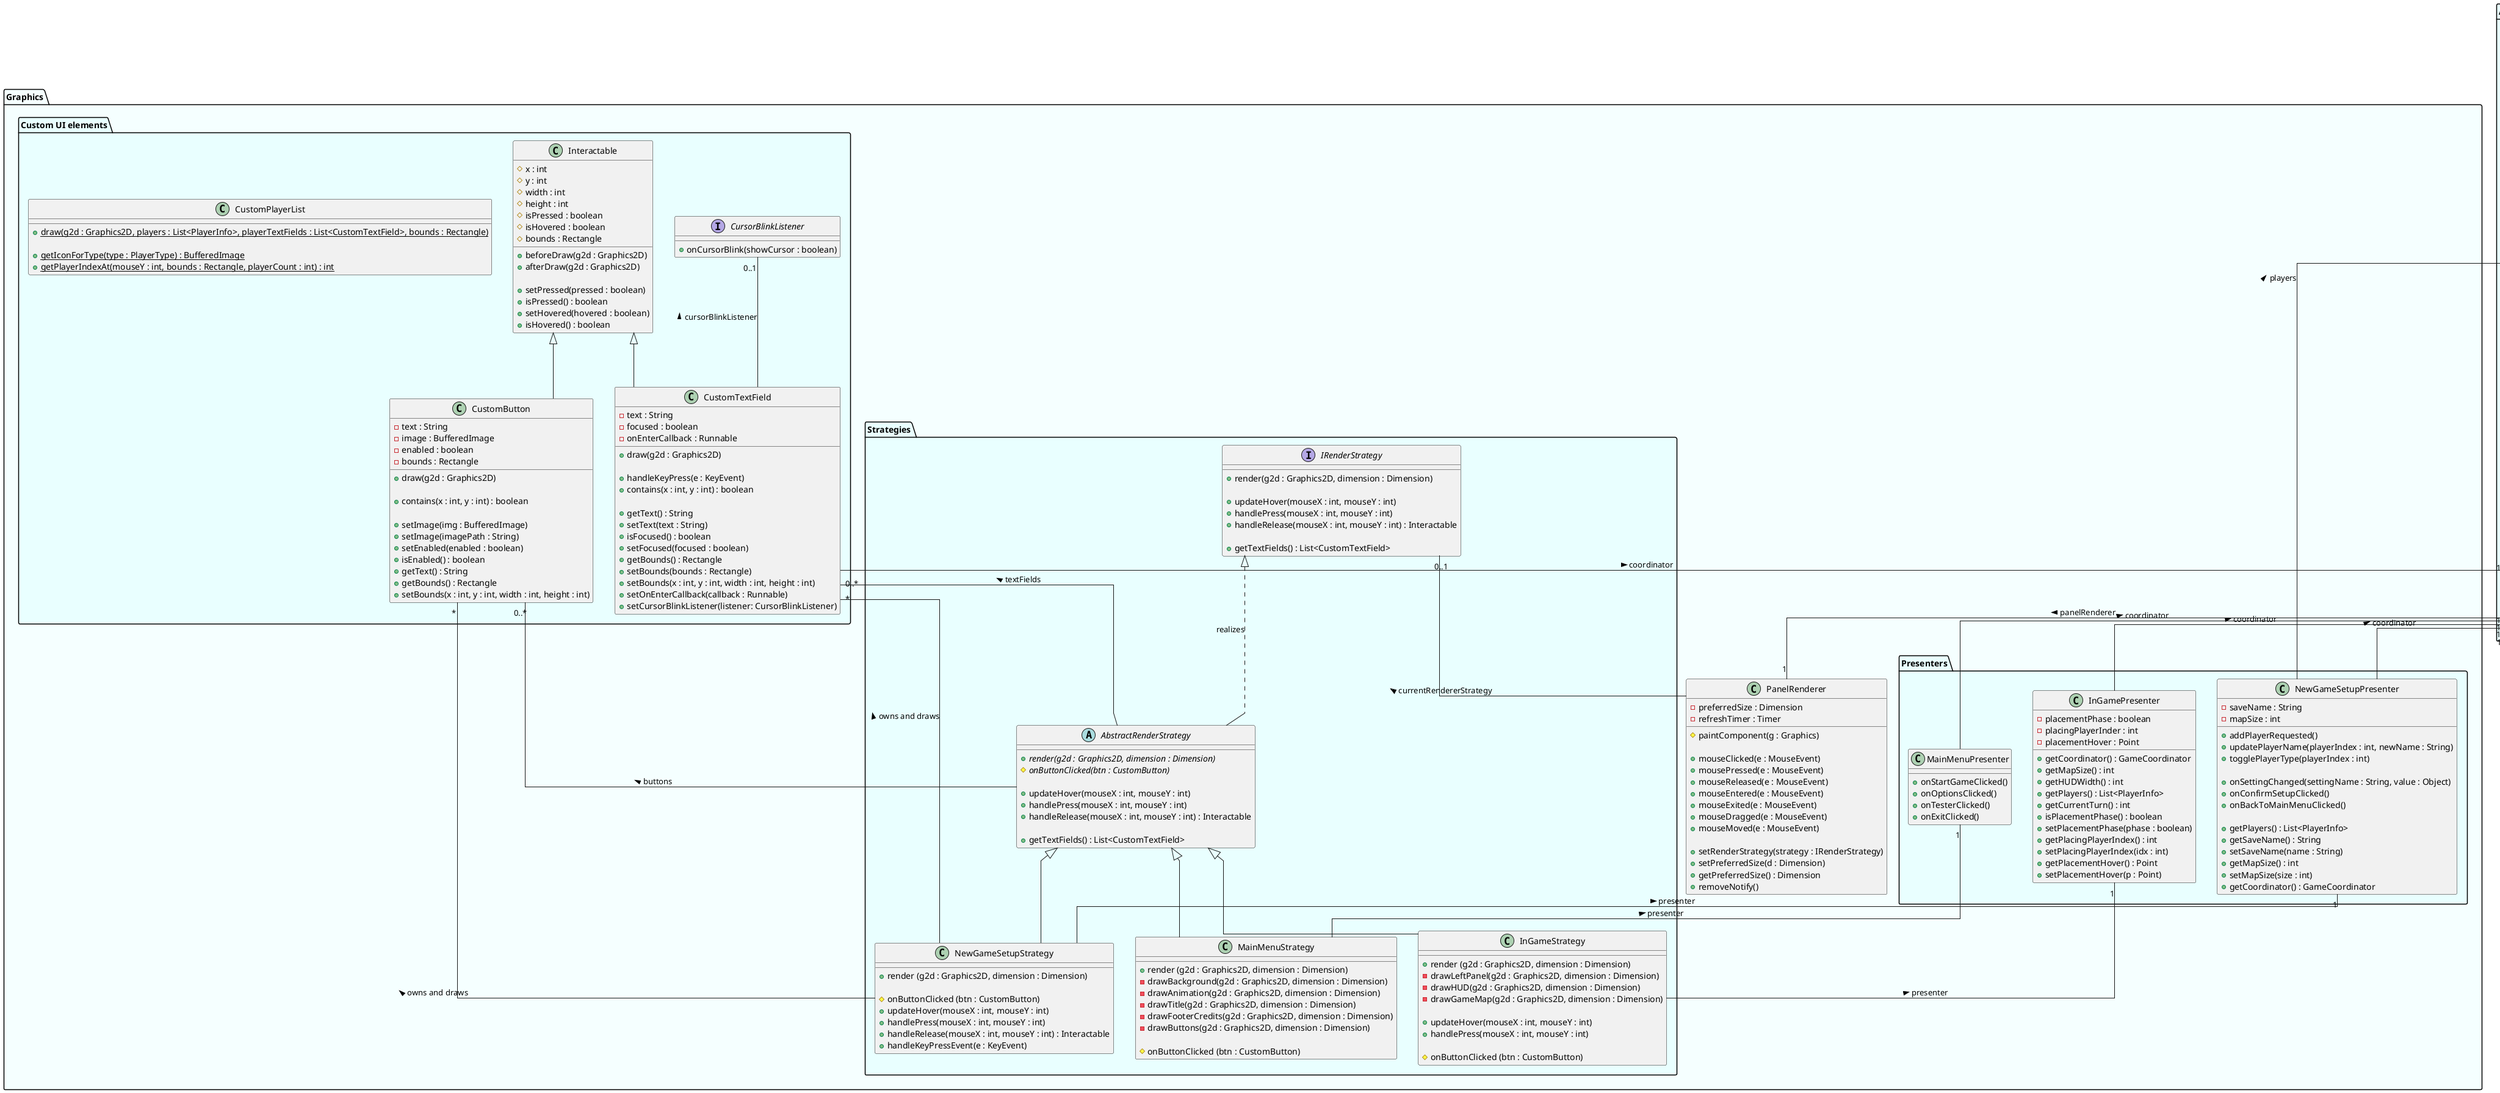 @startuml Main

skinparam groupInheritance 3
skinparam linetype ortho

/'
Bizonyos részleteket mint pl. Interactable-nél az állapotváltozókat kihagytam
mivel az "túlságosan a részletekbe menne", elvesztené a class diagram jellegét,
ami az osztályok közötti viszonyokat mutatja meg, nem igazán azt, hogy mit hogyan
csinál egy adott osztály, mint például az állapot elmentést.
A getter-setter párosokhoz mindig tartozik egy mező vagy asszociáció. Ez azért is 
van, hogy ne is legyen az kérdés, hogy MIÉRT van ott az a getter v. getter-setter 
páros.
Bizonyos mezők mégis megmaradnak, mint x, y az Interactable-nál. Ez azért is van,
mivel segít az Interactable lényegének megértéséhez, ami egy UI widget 
("customUIElements") ősosztálya.

TL;DR hogy mi és mi nem kerül be az művészi kérdés. Igazándiból a fő 
kérdés az, hogy mennyire segít megérteni az osztályt az adott metódus,
mező.
'/
package "App" as app{
    struct PlayerInfo
    class GameCoordinator
}

package "Graphics" as graphics #f5ffff{
    package "Custom UI elements" as customUIElements #e9ffff {
        class Interactable{
            # x : int
            # y : int 
            # width : int
            # height : int 
            # isPressed : boolean
            # isHovered : boolean
            # bounds : Rectangle

            + beforeDraw(g2d : Graphics2D)
            + afterDraw(g2d : Graphics2D)

            + setPressed(pressed : boolean)
            + isPressed() : boolean
            + setHovered(hovered : boolean)
            + isHovered() : boolean
        }
        
        class CustomButton{
            - text : String
            - image : BufferedImage
            - enabled : boolean
            - bounds : Rectangle

            + draw(g2d : Graphics2D)

            + contains(x : int, y : int) : boolean

            + setImage(img : BufferedImage)
            + setImage(imagePath : String)
            + setEnabled(enabled : boolean)
            + isEnabled() : boolean
            + getText() : String
            + getBounds() : Rectangle
            + setBounds(x : int, y : int, width : int, height : int)
        }

        Interactable <|-- CustomButton

        interface CursorBlinkListener {
            + onCursorBlink(showCursor : boolean)
        }

        class CustomTextField{
            - text : String
            - focused : boolean
            - onEnterCallback : Runnable
            
            + draw(g2d : Graphics2D)

            + handleKeyPress(e : KeyEvent)
            + contains(x : int, y : int) : boolean

            + getText() : String
            + setText(text : String)
            + isFocused() : boolean
            + setFocused(focused : boolean)
            + getBounds() : Rectangle
            + setBounds(bounds : Rectangle)
            + setBounds(x : int, y : int, width : int, height : int)
            + setOnEnterCallback(callback : Runnable)
            + setCursorBlinkListener(listener: CursorBlinkListener)
        }

        Interactable <|-- CustomTextField
        CursorBlinkListener "0..1" -- CustomTextField : < cursorBlinkListener
        GameCoordinator "1" -- CustomTextField : < coordinator

        class CustomPlayerList {
            {static} + draw(g2d : Graphics2D, players : List<PlayerInfo>, playerTextFields : List<CustomTextField>, bounds : Rectangle)
            
            {static} + getIconForType(type : PlayerType) : BufferedImage
            {static} + getPlayerIndexAt(mouseY : int, bounds : Rectangle, playerCount : int) : int
        }
    }

    package "Presenters" as presenters{
        class InGamePresenter
        class MainMenuPresenter
        class NewGameSetupPresenter
    }

    package "Strategies" as strategies #e9ffff {
        interface IRenderStrategy{
            + render(g2d : Graphics2D, dimension : Dimension)

            + updateHover(mouseX : int, mouseY : int)
            + handlePress(mouseX : int, mouseY : int)
            + handleRelease(mouseX : int, mouseY : int) : Interactable

            + getTextFields() : List<CustomTextField>
        }

        abstract class AbstractRenderStrategy {
            {abstract} + render(g2d : Graphics2D, dimension : Dimension)
            {abstract} # onButtonClicked(btn : CustomButton)

            + updateHover(mouseX : int, mouseY : int)
            + handlePress(mouseX : int, mouseY : int)
            + handleRelease(mouseX : int, mouseY : int) : Interactable

            + getTextFields() : List<CustomTextField>
        }

        IRenderStrategy <|.. AbstractRenderStrategy : realizes

        CustomButton "0..*" -- AbstractRenderStrategy : < buttons
        CustomTextField "0..*" -- AbstractRenderStrategy : < textFields

        class InGameStrategy {
            + render (g2d : Graphics2D, dimension : Dimension)
            - drawLeftPanel(g2d : Graphics2D, dimension : Dimension)
            - drawHUD(g2d : Graphics2D, dimension : Dimension)
            - drawGameMap(g2d : Graphics2D, dimension : Dimension)

            + updateHover(mouseX : int, mouseY : int)
            + handlePress(mouseX : int, mouseY : int)

            # onButtonClicked (btn : CustomButton)
        }

        AbstractRenderStrategy <|-- InGameStrategy
        InGamePresenter "1" -- InGameStrategy : < presenter

        class MainMenuStrategy {
            + render (g2d : Graphics2D, dimension : Dimension)
            - drawBackground(g2d : Graphics2D, dimension : Dimension)
            - drawAnimation(g2d : Graphics2D, dimension : Dimension)
            - drawTitle(g2d : Graphics2D, dimension : Dimension)
            - drawFooterCredits(g2d : Graphics2D, dimension : Dimension)
            - drawButtons(g2d : Graphics2D, dimension : Dimension)
            
            # onButtonClicked (btn : CustomButton)
        }

        AbstractRenderStrategy <|-- MainMenuStrategy
        MainMenuPresenter "1" -- MainMenuStrategy : < presenter


        class NewGameSetupStrategy {
            + render (g2d : Graphics2D, dimension : Dimension)
            
            # onButtonClicked (btn : CustomButton)
            + updateHover(mouseX : int, mouseY : int)
            + handlePress(mouseX : int, mouseY : int)
            + handleRelease(mouseX : int, mouseY : int) : Interactable
            + handleKeyPressEvent(e : KeyEvent)
        }

        AbstractRenderStrategy <|-- NewGameSetupStrategy
        NewGameSetupPresenter "1" -- NewGameSetupStrategy : < presenter
        CustomButton "*" -- NewGameSetupStrategy : < owns and draws
        CustomTextField "*" -- NewGameSetupStrategy : < owns and draws
    }


    package "Presenters" as presenters #e9ffff{
        class InGamePresenter {
            - placementPhase : boolean
            - placingPlayerInder : int
            - placementHover : Point

            + getCoordinator() : GameCoordinator
            + getMapSize() : int
            + getHUDWidth() : int 
            + getPlayers() : List<PlayerInfo>
            + getCurrentTurn() : int
            + isPlacementPhase() : boolean 
            + setPlacementPhase(phase : boolean)
            + getPlacingPlayerIndex() : int 
            + setPlacingPlayerIndex(idx : int)
            + getPlacementHover() : Point
            + setPlacementHover(p : Point)
        }
        GameCoordinator "1" -- InGamePresenter : < coordinator

        class MainMenuPresenter {
            + onStartGameClicked()
            + onOptionsClicked()
            + onTesterClicked()
            + onExitClicked()
        }
        GameCoordinator "1" -- MainMenuPresenter : < coordinator

        class NewGameSetupPresenter {
            - saveName : String 
            - mapSize : int

            + addPlayerRequested()
            + updatePlayerName(playerIndex : int, newName : String)
            + togglePlayerType(playerIndex : int)

            + onSettingChanged(settingName : String, value : Object)
            + onConfirmSetupClicked()
            + onBackToMainMenuClicked()

            + getPlayers() : List<PlayerInfo>
            + getSaveName() : String 
            + setSaveName(name : String)
            + getMapSize() : int 
            + setMapSize(size : int)
            + getCoordinator() : GameCoordinator
        }
        GameCoordinator "1" -- NewGameSetupPresenter : < coordinator
        PlayerInfo "0..*" -- NewGameSetupPresenter : < players
    }

    class PanelRenderer {
        - preferredSize : Dimension
        - refreshTimer : Timer

        # paintComponent(g : Graphics)
        
        + mouseClicked(e : MouseEvent)
        + mousePressed(e : MouseEvent)
        + mouseReleased(e : MouseEvent)
        + mouseEntered(e : MouseEvent)
        + mouseExited(e : MouseEvent)
        + mouseDragged(e : MouseEvent)
        + mouseMoved(e : MouseEvent)

        + setRenderStrategy(strategy : IRenderStrategy)
        + setPreferredSize(d : Dimension)
        + getPreferredSize() : Dimension
        + removeNotify()
    }

    IRenderStrategy "0..1" -- PanelRenderer : < currentRendererStrategy
}

package "App" as app #e9ffff {
    enum PlayerType{
        FUNGUS
        INSECT
    }

    struct PlayerInfo {
        - name : String
        + name() : String
        + type() : String
    }

    PlayerType "1" -- PlayerInfo : type

    class GameCoordinator {
        - mainFrame : JFrame

        - gameMap : Map
        - currentTurn : int

        + startApplication()
        + startGame(mapSize : int, players : List<PlayerInfo>, saveName : String)
        + showOptionsScreen()
        + exitApplication()
        + showMainMenu()
        + showNewGameSetupScreen()

        + repaint()

        + getMapSize() : int
        + getWindowWidth() : int
        + getWindowHeight() : int 
        + getHUDWidth() : int
        + getPlayers() : List<PlayerInfo>
        + getCurrentTurn() : int
        + setCurrentTurn(turn : int)
    }

    graphics.PanelRenderer "1" -- "1" GameCoordinator : < panelRenderer

    PlayerInfo "0..*" -- GameCoordinator : < players
}

@enduml